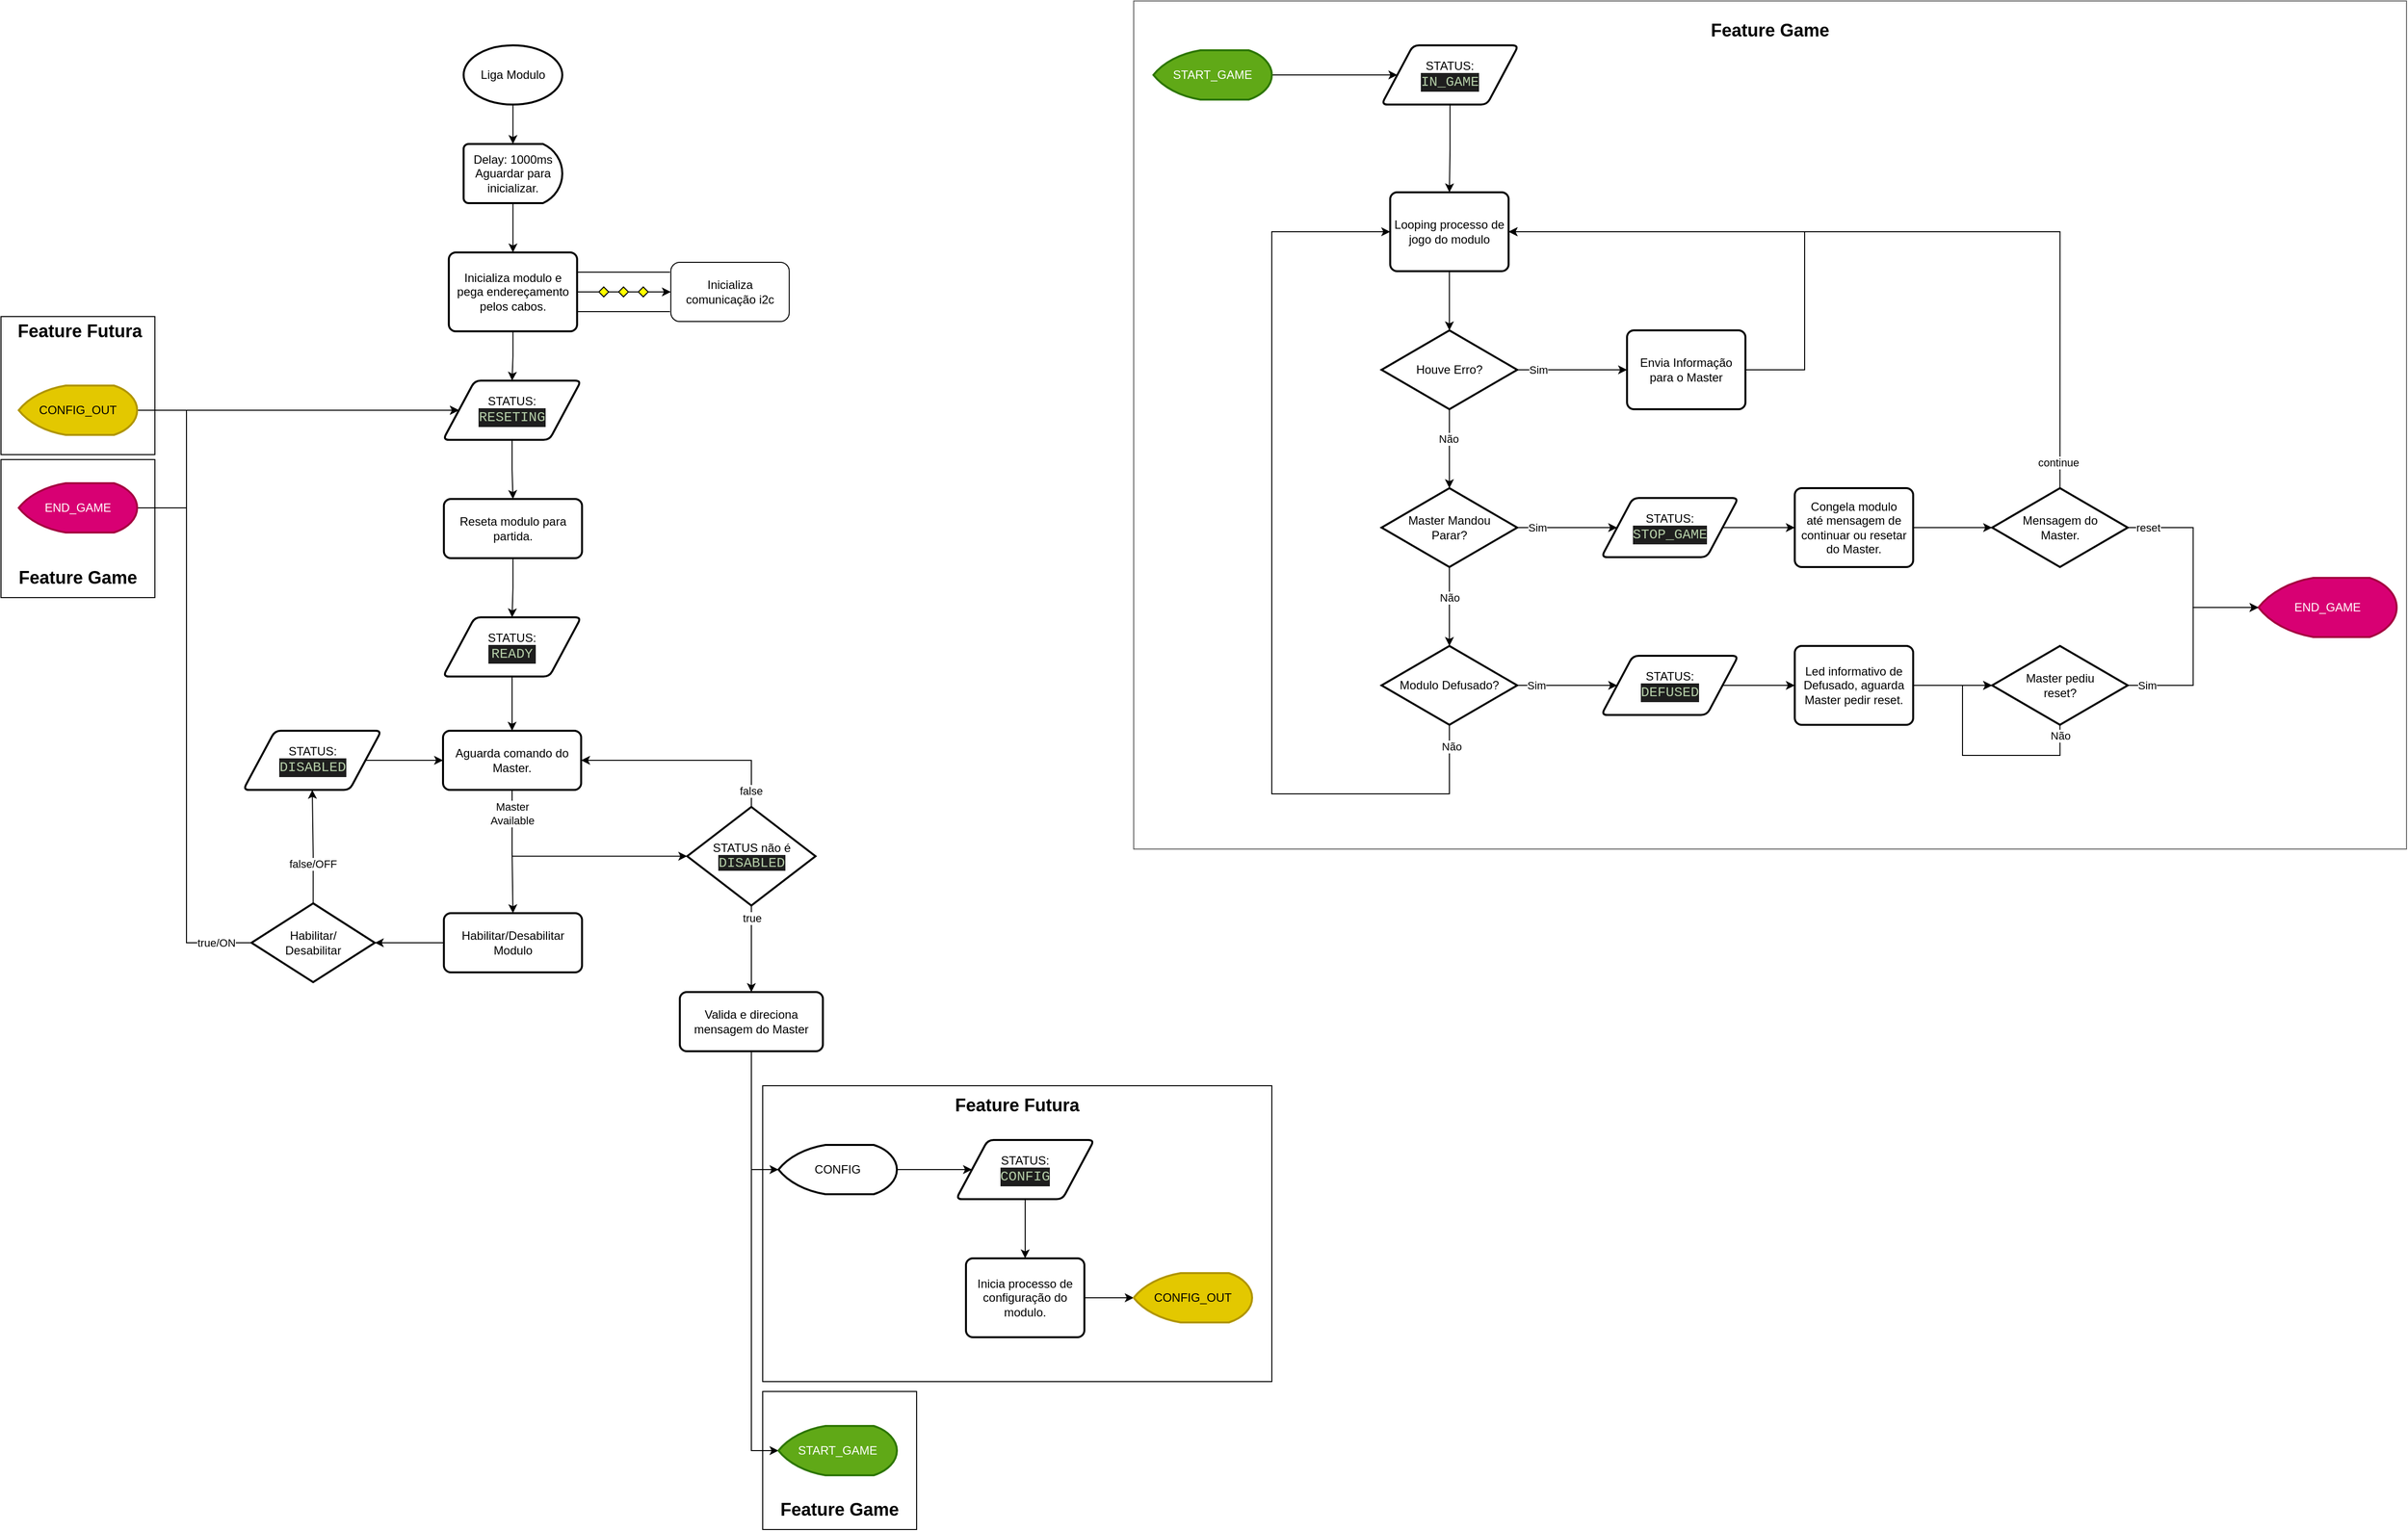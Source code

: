 <mxfile version="20.8.10" type="device"><diagram id="TH1iBUxJkDmsL-2Nc9RQ" name="Modulo-slave"><mxGraphModel dx="2442" dy="1434" grid="1" gridSize="10" guides="1" tooltips="1" connect="1" arrows="1" fold="1" page="1" pageScale="1" pageWidth="827" pageHeight="1169" math="0" shadow="0"><root><mxCell id="0"/><mxCell id="1" parent="0"/><mxCell id="vDueFyWDgdE_5A1jQIlv-11" value="" style="whiteSpace=wrap;html=1;fillColor=default;" parent="1" vertex="1"><mxGeometry x="32" y="475" width="156" height="140" as="geometry"/></mxCell><mxCell id="vDueFyWDgdE_5A1jQIlv-12" value="&lt;font style=&quot;font-size: 18px&quot;&gt;&lt;b&gt;Feature Game&lt;/b&gt;&lt;/font&gt;" style="text;html=1;strokeColor=none;fillColor=none;align=center;verticalAlign=middle;whiteSpace=wrap;rounded=0;" parent="1" vertex="1"><mxGeometry x="38" y="585" width="144" height="20" as="geometry"/></mxCell><mxCell id="vDueFyWDgdE_5A1jQIlv-9" value="" style="whiteSpace=wrap;html=1;fillColor=default;fontColor=#333333;strokeColor=#666666;" parent="1" vertex="1"><mxGeometry x="1180" y="10" width="1290" height="860" as="geometry"/></mxCell><mxCell id="vDueFyWDgdE_5A1jQIlv-10" value="&lt;font style=&quot;font-size: 18px&quot;&gt;&lt;b&gt;Feature Game&lt;br&gt;&lt;/b&gt;&lt;/font&gt;" style="text;html=1;strokeColor=none;fillColor=none;align=center;verticalAlign=middle;whiteSpace=wrap;rounded=0;" parent="1" vertex="1"><mxGeometry x="1691" y="30" width="268" height="20" as="geometry"/></mxCell><mxCell id="vDueFyWDgdE_5A1jQIlv-7" value="" style="whiteSpace=wrap;html=1;fillColor=default;" parent="1" vertex="1"><mxGeometry x="804" y="1420" width="156" height="140" as="geometry"/></mxCell><mxCell id="vDueFyWDgdE_5A1jQIlv-8" value="&lt;font style=&quot;font-size: 18px&quot;&gt;&lt;b&gt;Feature Game&lt;/b&gt;&lt;/font&gt;" style="text;html=1;strokeColor=none;fillColor=none;align=center;verticalAlign=middle;whiteSpace=wrap;rounded=0;" parent="1" vertex="1"><mxGeometry x="810" y="1530" width="144" height="20" as="geometry"/></mxCell><mxCell id="vDueFyWDgdE_5A1jQIlv-5" value="" style="whiteSpace=wrap;html=1;fillColor=default;" parent="1" vertex="1"><mxGeometry x="32" y="330" width="156" height="140" as="geometry"/></mxCell><mxCell id="vDueFyWDgdE_5A1jQIlv-6" value="&lt;font style=&quot;font-size: 18px&quot;&gt;&lt;b&gt;Feature Futura&lt;/b&gt;&lt;/font&gt;" style="text;html=1;strokeColor=none;fillColor=none;align=center;verticalAlign=middle;whiteSpace=wrap;rounded=0;" parent="1" vertex="1"><mxGeometry x="40" y="335" width="144" height="20" as="geometry"/></mxCell><mxCell id="vDueFyWDgdE_5A1jQIlv-3" value="" style="whiteSpace=wrap;html=1;fillColor=default;" parent="1" vertex="1"><mxGeometry x="804" y="1110" width="516" height="300" as="geometry"/></mxCell><mxCell id="tNeq9U91QQ3ZGNP40G1D-43" style="edgeStyle=orthogonalEdgeStyle;rounded=0;orthogonalLoop=1;jettySize=auto;html=1;exitX=0.5;exitY=1;exitDx=0;exitDy=0;exitPerimeter=0;entryX=0.5;entryY=0;entryDx=0;entryDy=0;entryPerimeter=0;" parent="1" source="tNeq9U91QQ3ZGNP40G1D-1" target="tNeq9U91QQ3ZGNP40G1D-42" edge="1"><mxGeometry relative="1" as="geometry"/></mxCell><mxCell id="tNeq9U91QQ3ZGNP40G1D-1" value="Liga Modulo" style="strokeWidth=2;html=1;shape=mxgraph.flowchart.start_1;whiteSpace=wrap;" parent="1" vertex="1"><mxGeometry x="500.88" y="55" width="100" height="60" as="geometry"/></mxCell><mxCell id="tNeq9U91QQ3ZGNP40G1D-18" style="edgeStyle=orthogonalEdgeStyle;rounded=0;orthogonalLoop=1;jettySize=auto;html=1;exitX=0.5;exitY=1;exitDx=0;exitDy=0;entryX=0.5;entryY=0;entryDx=0;entryDy=0;" parent="1" source="tNeq9U91QQ3ZGNP40G1D-3" target="tNeq9U91QQ3ZGNP40G1D-9" edge="1"><mxGeometry relative="1" as="geometry"/></mxCell><mxCell id="vDueFyWDgdE_5A1jQIlv-14" style="edgeStyle=orthogonalEdgeStyle;rounded=0;orthogonalLoop=1;jettySize=auto;html=1;exitX=1;exitY=0.5;exitDx=0;exitDy=0;entryX=0;entryY=0.5;entryDx=0;entryDy=0;" parent="1" source="tNeq9U91QQ3ZGNP40G1D-3" target="4AZ90IQWXx_jV22PBDmH-1" edge="1"><mxGeometry relative="1" as="geometry"><mxPoint x="711" y="305" as="targetPoint"/></mxGeometry></mxCell><mxCell id="tNeq9U91QQ3ZGNP40G1D-3" value="Inicializa modulo e pega endereçamento pelos cabos." style="rounded=1;whiteSpace=wrap;html=1;absoluteArcSize=1;arcSize=14;strokeWidth=2;" parent="1" vertex="1"><mxGeometry x="485.88" y="265" width="130" height="80" as="geometry"/></mxCell><mxCell id="tNeq9U91QQ3ZGNP40G1D-16" style="edgeStyle=orthogonalEdgeStyle;rounded=0;orthogonalLoop=1;jettySize=auto;html=1;exitX=0.5;exitY=1;exitDx=0;exitDy=0;entryX=0.5;entryY=0;entryDx=0;entryDy=0;" parent="1" source="tNeq9U91QQ3ZGNP40G1D-7" target="tNeq9U91QQ3ZGNP40G1D-15" edge="1"><mxGeometry relative="1" as="geometry"/></mxCell><mxCell id="tNeq9U91QQ3ZGNP40G1D-7" value="Reseta modulo para partida." style="rounded=1;whiteSpace=wrap;html=1;absoluteArcSize=1;arcSize=14;strokeWidth=2;" parent="1" vertex="1"><mxGeometry x="480.88" y="515" width="140" height="60" as="geometry"/></mxCell><mxCell id="tNeq9U91QQ3ZGNP40G1D-19" style="edgeStyle=orthogonalEdgeStyle;rounded=0;orthogonalLoop=1;jettySize=auto;html=1;exitX=0.5;exitY=1;exitDx=0;exitDy=0;entryX=0.5;entryY=0;entryDx=0;entryDy=0;" parent="1" source="tNeq9U91QQ3ZGNP40G1D-9" target="tNeq9U91QQ3ZGNP40G1D-7" edge="1"><mxGeometry relative="1" as="geometry"/></mxCell><mxCell id="tNeq9U91QQ3ZGNP40G1D-9" value="STATUS:&lt;span style=&quot;background-color: rgb(248 , 249 , 250)&quot;&gt;&lt;br&gt;&lt;/span&gt;&lt;div style=&quot;color: rgb(212 , 212 , 212) ; background-color: rgb(30 , 30 , 30) ; font-family: &amp;#34;consolas&amp;#34; , &amp;#34;courier new&amp;#34; , monospace ; font-size: 14px ; line-height: 19px&quot;&gt;&lt;span style=&quot;color: #b5cea8&quot;&gt;RESETING&lt;/span&gt;&lt;/div&gt;" style="shape=parallelogram;html=1;strokeWidth=2;perimeter=parallelogramPerimeter;whiteSpace=wrap;rounded=1;arcSize=12;size=0.23;" parent="1" vertex="1"><mxGeometry x="480" y="395" width="140" height="60" as="geometry"/></mxCell><mxCell id="tNeq9U91QQ3ZGNP40G1D-21" style="edgeStyle=orthogonalEdgeStyle;rounded=0;orthogonalLoop=1;jettySize=auto;html=1;exitX=0.5;exitY=1;exitDx=0;exitDy=0;entryX=0.5;entryY=0;entryDx=0;entryDy=0;" parent="1" source="tNeq9U91QQ3ZGNP40G1D-11" target="tNeq9U91QQ3ZGNP40G1D-20" edge="1"><mxGeometry relative="1" as="geometry"/></mxCell><mxCell id="tNeq9U91QQ3ZGNP40G1D-37" style="edgeStyle=orthogonalEdgeStyle;rounded=0;orthogonalLoop=1;jettySize=auto;html=1;exitX=0.5;exitY=1;exitDx=0;exitDy=0;entryX=0;entryY=0.5;entryDx=0;entryDy=0;entryPerimeter=0;" parent="1" source="tNeq9U91QQ3ZGNP40G1D-11" target="tNeq9U91QQ3ZGNP40G1D-36" edge="1"><mxGeometry relative="1" as="geometry"/></mxCell><mxCell id="tNeq9U91QQ3ZGNP40G1D-51" value="Master&lt;br&gt;Available" style="edgeLabel;html=1;align=center;verticalAlign=middle;resizable=0;points=[];" parent="tNeq9U91QQ3ZGNP40G1D-37" vertex="1" connectable="0"><mxGeometry x="-0.887" relative="1" as="geometry"><mxPoint y="10" as="offset"/></mxGeometry></mxCell><mxCell id="tNeq9U91QQ3ZGNP40G1D-11" value="Aguarda comando do Master." style="rounded=1;whiteSpace=wrap;html=1;absoluteArcSize=1;arcSize=14;strokeWidth=2;" parent="1" vertex="1"><mxGeometry x="480" y="750" width="140" height="60" as="geometry"/></mxCell><mxCell id="tNeq9U91QQ3ZGNP40G1D-17" style="edgeStyle=orthogonalEdgeStyle;rounded=0;orthogonalLoop=1;jettySize=auto;html=1;exitX=0.5;exitY=1;exitDx=0;exitDy=0;entryX=0.5;entryY=0;entryDx=0;entryDy=0;" parent="1" source="tNeq9U91QQ3ZGNP40G1D-15" target="tNeq9U91QQ3ZGNP40G1D-11" edge="1"><mxGeometry relative="1" as="geometry"/></mxCell><mxCell id="tNeq9U91QQ3ZGNP40G1D-15" value="STATUS:&lt;span style=&quot;background-color: rgb(248 , 249 , 250)&quot;&gt;&lt;br&gt;&lt;/span&gt;&lt;div style=&quot;color: rgb(212 , 212 , 212) ; background-color: rgb(30 , 30 , 30) ; font-family: &amp;#34;consolas&amp;#34; , &amp;#34;courier new&amp;#34; , monospace ; font-size: 14px ; line-height: 19px&quot;&gt;&lt;div style=&quot;font-family: &amp;#34;consolas&amp;#34; , &amp;#34;courier new&amp;#34; , monospace ; line-height: 19px&quot;&gt;&lt;span style=&quot;color: #b5cea8&quot;&gt;READY&lt;/span&gt;&lt;/div&gt;&lt;/div&gt;" style="shape=parallelogram;html=1;strokeWidth=2;perimeter=parallelogramPerimeter;whiteSpace=wrap;rounded=1;arcSize=12;size=0.23;" parent="1" vertex="1"><mxGeometry x="480" y="635" width="140" height="60" as="geometry"/></mxCell><mxCell id="tNeq9U91QQ3ZGNP40G1D-25" style="edgeStyle=orthogonalEdgeStyle;rounded=0;orthogonalLoop=1;jettySize=auto;html=1;exitX=0;exitY=0.5;exitDx=0;exitDy=0;entryX=1;entryY=0.5;entryDx=0;entryDy=0;entryPerimeter=0;" parent="1" source="tNeq9U91QQ3ZGNP40G1D-20" target="tNeq9U91QQ3ZGNP40G1D-22" edge="1"><mxGeometry relative="1" as="geometry"/></mxCell><mxCell id="tNeq9U91QQ3ZGNP40G1D-20" value="Habilitar/Desabilitar&lt;br&gt;Modulo" style="rounded=1;whiteSpace=wrap;html=1;absoluteArcSize=1;arcSize=14;strokeWidth=2;" parent="1" vertex="1"><mxGeometry x="480.88" y="935" width="140" height="60" as="geometry"/></mxCell><mxCell id="tNeq9U91QQ3ZGNP40G1D-30" style="edgeStyle=orthogonalEdgeStyle;rounded=0;orthogonalLoop=1;jettySize=auto;html=1;exitX=0.5;exitY=0;exitDx=0;exitDy=0;exitPerimeter=0;entryX=0.5;entryY=1;entryDx=0;entryDy=0;" parent="1" source="tNeq9U91QQ3ZGNP40G1D-22" target="tNeq9U91QQ3ZGNP40G1D-28" edge="1"><mxGeometry relative="1" as="geometry"><Array as="points"><mxPoint x="348" y="875"/><mxPoint x="348" y="875"/></Array></mxGeometry></mxCell><mxCell id="tNeq9U91QQ3ZGNP40G1D-32" value="false/OFF" style="edgeLabel;html=1;align=center;verticalAlign=middle;resizable=0;points=[];" parent="tNeq9U91QQ3ZGNP40G1D-30" vertex="1" connectable="0"><mxGeometry x="-0.298" y="1" relative="1" as="geometry"><mxPoint as="offset"/></mxGeometry></mxCell><mxCell id="tNeq9U91QQ3ZGNP40G1D-31" style="edgeStyle=orthogonalEdgeStyle;rounded=0;orthogonalLoop=1;jettySize=auto;html=1;exitX=0;exitY=0.5;exitDx=0;exitDy=0;exitPerimeter=0;entryX=0;entryY=0.5;entryDx=0;entryDy=0;" parent="1" source="tNeq9U91QQ3ZGNP40G1D-22" target="tNeq9U91QQ3ZGNP40G1D-9" edge="1"><mxGeometry relative="1" as="geometry"><Array as="points"><mxPoint x="220" y="965"/><mxPoint x="220" y="425"/></Array></mxGeometry></mxCell><mxCell id="tNeq9U91QQ3ZGNP40G1D-33" value="true/ON" style="edgeLabel;html=1;align=center;verticalAlign=middle;resizable=0;points=[];" parent="tNeq9U91QQ3ZGNP40G1D-31" vertex="1" connectable="0"><mxGeometry x="-0.898" y="1" relative="1" as="geometry"><mxPoint x="9" y="-1" as="offset"/></mxGeometry></mxCell><mxCell id="tNeq9U91QQ3ZGNP40G1D-22" value="Habilitar/&lt;br&gt;Desabilitar" style="strokeWidth=2;html=1;shape=mxgraph.flowchart.decision;whiteSpace=wrap;" parent="1" vertex="1"><mxGeometry x="285.88" y="925" width="125" height="80" as="geometry"/></mxCell><mxCell id="tNeq9U91QQ3ZGNP40G1D-29" style="edgeStyle=orthogonalEdgeStyle;rounded=0;orthogonalLoop=1;jettySize=auto;html=1;exitX=1;exitY=0.5;exitDx=0;exitDy=0;entryX=0;entryY=0.5;entryDx=0;entryDy=0;" parent="1" source="tNeq9U91QQ3ZGNP40G1D-28" target="tNeq9U91QQ3ZGNP40G1D-11" edge="1"><mxGeometry relative="1" as="geometry"/></mxCell><mxCell id="tNeq9U91QQ3ZGNP40G1D-28" value="STATUS:&lt;span style=&quot;background-color: rgb(248 , 249 , 250)&quot;&gt;&lt;br&gt;&lt;/span&gt;&lt;div style=&quot;color: rgb(212 , 212 , 212) ; background-color: rgb(30 , 30 , 30) ; font-family: &amp;#34;consolas&amp;#34; , &amp;#34;courier new&amp;#34; , monospace ; font-size: 14px ; line-height: 19px&quot;&gt;&lt;div style=&quot;font-family: &amp;#34;consolas&amp;#34; , &amp;#34;courier new&amp;#34; , monospace ; line-height: 19px&quot;&gt;&lt;div style=&quot;font-family: &amp;#34;consolas&amp;#34; , &amp;#34;courier new&amp;#34; , monospace ; line-height: 19px&quot;&gt;&lt;span style=&quot;color: #b5cea8&quot;&gt;DISABLED&lt;/span&gt;&lt;/div&gt;&lt;/div&gt;&lt;/div&gt;" style="shape=parallelogram;html=1;strokeWidth=2;perimeter=parallelogramPerimeter;whiteSpace=wrap;rounded=1;arcSize=12;size=0.23;" parent="1" vertex="1"><mxGeometry x="277.5" y="750" width="140" height="60" as="geometry"/></mxCell><mxCell id="tNeq9U91QQ3ZGNP40G1D-38" style="edgeStyle=orthogonalEdgeStyle;rounded=0;orthogonalLoop=1;jettySize=auto;html=1;exitX=0.5;exitY=0;exitDx=0;exitDy=0;exitPerimeter=0;entryX=1;entryY=0.5;entryDx=0;entryDy=0;" parent="1" source="tNeq9U91QQ3ZGNP40G1D-36" target="tNeq9U91QQ3ZGNP40G1D-11" edge="1"><mxGeometry relative="1" as="geometry"/></mxCell><mxCell id="tNeq9U91QQ3ZGNP40G1D-39" value="false" style="edgeLabel;html=1;align=center;verticalAlign=middle;resizable=0;points=[];" parent="tNeq9U91QQ3ZGNP40G1D-38" vertex="1" connectable="0"><mxGeometry x="-0.854" y="1" relative="1" as="geometry"><mxPoint as="offset"/></mxGeometry></mxCell><mxCell id="tNeq9U91QQ3ZGNP40G1D-54" style="edgeStyle=orthogonalEdgeStyle;rounded=0;orthogonalLoop=1;jettySize=auto;html=1;exitX=0.5;exitY=1;exitDx=0;exitDy=0;exitPerimeter=0;entryX=0.5;entryY=0;entryDx=0;entryDy=0;" parent="1" source="tNeq9U91QQ3ZGNP40G1D-36" target="tNeq9U91QQ3ZGNP40G1D-53" edge="1"><mxGeometry relative="1" as="geometry"><Array as="points"><mxPoint x="792.5" y="947.24"/><mxPoint x="792.5" y="947.24"/></Array></mxGeometry></mxCell><mxCell id="tNeq9U91QQ3ZGNP40G1D-55" value="true" style="edgeLabel;html=1;align=center;verticalAlign=middle;resizable=0;points=[];" parent="tNeq9U91QQ3ZGNP40G1D-54" vertex="1" connectable="0"><mxGeometry x="-0.706" relative="1" as="geometry"><mxPoint as="offset"/></mxGeometry></mxCell><mxCell id="tNeq9U91QQ3ZGNP40G1D-36" value="STATUS não é&lt;br&gt;&lt;span style=&quot;color: rgb(181 , 206 , 168) ; font-family: &amp;#34;consolas&amp;#34; , &amp;#34;courier new&amp;#34; , monospace ; font-size: 14px ; background-color: rgb(30 , 30 , 30)&quot;&gt;DISABLED&lt;/span&gt;" style="strokeWidth=2;html=1;shape=mxgraph.flowchart.decision;whiteSpace=wrap;" parent="1" vertex="1"><mxGeometry x="727.5" y="827.24" width="130" height="100" as="geometry"/></mxCell><mxCell id="tNeq9U91QQ3ZGNP40G1D-44" style="edgeStyle=orthogonalEdgeStyle;rounded=0;orthogonalLoop=1;jettySize=auto;html=1;exitX=0.5;exitY=1;exitDx=0;exitDy=0;exitPerimeter=0;entryX=0.5;entryY=0;entryDx=0;entryDy=0;" parent="1" source="tNeq9U91QQ3ZGNP40G1D-42" target="tNeq9U91QQ3ZGNP40G1D-3" edge="1"><mxGeometry relative="1" as="geometry"/></mxCell><mxCell id="tNeq9U91QQ3ZGNP40G1D-42" value="Delay: 1000ms&lt;br&gt;Aguardar para inicializar." style="strokeWidth=2;html=1;shape=mxgraph.flowchart.delay;whiteSpace=wrap;" parent="1" vertex="1"><mxGeometry x="500.88" y="155" width="100" height="60" as="geometry"/></mxCell><mxCell id="tNeq9U91QQ3ZGNP40G1D-73" style="edgeStyle=orthogonalEdgeStyle;rounded=0;orthogonalLoop=1;jettySize=auto;html=1;exitX=0.5;exitY=1;exitDx=0;exitDy=0;entryX=0.5;entryY=0;entryDx=0;entryDy=0;entryPerimeter=0;" parent="1" source="tNeq9U91QQ3ZGNP40G1D-52" target="tNeq9U91QQ3ZGNP40G1D-72" edge="1"><mxGeometry relative="1" as="geometry"/></mxCell><mxCell id="tNeq9U91QQ3ZGNP40G1D-52" value="Looping processo de jogo do modulo" style="rounded=1;whiteSpace=wrap;html=1;absoluteArcSize=1;arcSize=14;strokeWidth=2;" parent="1" vertex="1"><mxGeometry x="1439.96" y="204" width="120" height="80" as="geometry"/></mxCell><mxCell id="tNeq9U91QQ3ZGNP40G1D-57" style="edgeStyle=orthogonalEdgeStyle;rounded=0;orthogonalLoop=1;jettySize=auto;html=1;exitX=0.5;exitY=1;exitDx=0;exitDy=0;entryX=0;entryY=0.5;entryDx=0;entryDy=0;entryPerimeter=0;" parent="1" source="tNeq9U91QQ3ZGNP40G1D-53" target="tNeq9U91QQ3ZGNP40G1D-56" edge="1"><mxGeometry relative="1" as="geometry"/></mxCell><mxCell id="tNeq9U91QQ3ZGNP40G1D-61" style="edgeStyle=orthogonalEdgeStyle;rounded=0;orthogonalLoop=1;jettySize=auto;html=1;exitX=0.5;exitY=1;exitDx=0;exitDy=0;entryX=0;entryY=0.5;entryDx=0;entryDy=0;entryPerimeter=0;" parent="1" source="tNeq9U91QQ3ZGNP40G1D-53" target="tNeq9U91QQ3ZGNP40G1D-60" edge="1"><mxGeometry relative="1" as="geometry"/></mxCell><mxCell id="tNeq9U91QQ3ZGNP40G1D-53" value="Valida e direciona mensagem do Master" style="rounded=1;whiteSpace=wrap;html=1;absoluteArcSize=1;arcSize=14;strokeWidth=2;" parent="1" vertex="1"><mxGeometry x="720" y="1015" width="145" height="60" as="geometry"/></mxCell><mxCell id="tNeq9U91QQ3ZGNP40G1D-56" value="START_GAME" style="strokeWidth=2;html=1;shape=mxgraph.flowchart.display;whiteSpace=wrap;fillColor=#60a917;fontColor=#ffffff;strokeColor=#2D7600;" parent="1" vertex="1"><mxGeometry x="820" y="1455" width="120" height="50" as="geometry"/></mxCell><mxCell id="tNeq9U91QQ3ZGNP40G1D-64" style="edgeStyle=orthogonalEdgeStyle;rounded=0;orthogonalLoop=1;jettySize=auto;html=1;exitX=1;exitY=0.5;exitDx=0;exitDy=0;exitPerimeter=0;entryX=0;entryY=0.5;entryDx=0;entryDy=0;" parent="1" source="tNeq9U91QQ3ZGNP40G1D-60" target="tNeq9U91QQ3ZGNP40G1D-62" edge="1"><mxGeometry relative="1" as="geometry"/></mxCell><mxCell id="tNeq9U91QQ3ZGNP40G1D-60" value="CONFIG" style="strokeWidth=2;html=1;shape=mxgraph.flowchart.display;whiteSpace=wrap;" parent="1" vertex="1"><mxGeometry x="820" y="1170" width="120" height="50" as="geometry"/></mxCell><mxCell id="tNeq9U91QQ3ZGNP40G1D-65" style="edgeStyle=orthogonalEdgeStyle;rounded=0;orthogonalLoop=1;jettySize=auto;html=1;exitX=0.5;exitY=1;exitDx=0;exitDy=0;entryX=0.5;entryY=0;entryDx=0;entryDy=0;" parent="1" source="tNeq9U91QQ3ZGNP40G1D-62" target="tNeq9U91QQ3ZGNP40G1D-63" edge="1"><mxGeometry relative="1" as="geometry"/></mxCell><mxCell id="tNeq9U91QQ3ZGNP40G1D-62" value="STATUS:&lt;span style=&quot;background-color: rgb(248 , 249 , 250)&quot;&gt;&lt;br&gt;&lt;/span&gt;&lt;div style=&quot;color: rgb(212 , 212 , 212) ; background-color: rgb(30 , 30 , 30) ; font-family: &amp;#34;consolas&amp;#34; , &amp;#34;courier new&amp;#34; , monospace ; font-size: 14px ; line-height: 19px&quot;&gt;&lt;div style=&quot;font-family: &amp;#34;consolas&amp;#34; , &amp;#34;courier new&amp;#34; , monospace ; line-height: 19px&quot;&gt;&lt;div style=&quot;font-family: &amp;#34;consolas&amp;#34; , &amp;#34;courier new&amp;#34; , monospace ; line-height: 19px&quot;&gt;&lt;div style=&quot;font-family: &amp;#34;consolas&amp;#34; , &amp;#34;courier new&amp;#34; , monospace ; line-height: 19px&quot;&gt;&lt;span style=&quot;color: #b5cea8&quot;&gt;CONFIG&lt;/span&gt;&lt;/div&gt;&lt;/div&gt;&lt;/div&gt;&lt;/div&gt;" style="shape=parallelogram;html=1;strokeWidth=2;perimeter=parallelogramPerimeter;whiteSpace=wrap;rounded=1;arcSize=12;size=0.23;" parent="1" vertex="1"><mxGeometry x="1000" y="1165" width="140" height="60" as="geometry"/></mxCell><mxCell id="tNeq9U91QQ3ZGNP40G1D-68" style="edgeStyle=orthogonalEdgeStyle;rounded=0;orthogonalLoop=1;jettySize=auto;html=1;exitX=1;exitY=0.5;exitDx=0;exitDy=0;entryX=0;entryY=0.5;entryDx=0;entryDy=0;entryPerimeter=0;" parent="1" source="tNeq9U91QQ3ZGNP40G1D-63" target="tNeq9U91QQ3ZGNP40G1D-67" edge="1"><mxGeometry relative="1" as="geometry"/></mxCell><mxCell id="tNeq9U91QQ3ZGNP40G1D-63" value="Inicia processo de configuração do modulo." style="rounded=1;whiteSpace=wrap;html=1;absoluteArcSize=1;arcSize=14;strokeWidth=2;" parent="1" vertex="1"><mxGeometry x="1010" y="1285" width="120" height="80" as="geometry"/></mxCell><mxCell id="tNeq9U91QQ3ZGNP40G1D-67" value="CONFIG_OUT" style="strokeWidth=2;html=1;shape=mxgraph.flowchart.display;whiteSpace=wrap;fillColor=#e3c800;fontColor=#000000;strokeColor=#B09500;" parent="1" vertex="1"><mxGeometry x="1180" y="1300" width="120" height="50" as="geometry"/></mxCell><mxCell id="tNeq9U91QQ3ZGNP40G1D-71" style="edgeStyle=orthogonalEdgeStyle;rounded=0;orthogonalLoop=1;jettySize=auto;html=1;exitX=1;exitY=0.5;exitDx=0;exitDy=0;exitPerimeter=0;entryX=0;entryY=0.5;entryDx=0;entryDy=0;" parent="1" source="tNeq9U91QQ3ZGNP40G1D-70" target="tNeq9U91QQ3ZGNP40G1D-9" edge="1"><mxGeometry relative="1" as="geometry"/></mxCell><mxCell id="tNeq9U91QQ3ZGNP40G1D-70" value="CONFIG_OUT" style="strokeWidth=2;html=1;shape=mxgraph.flowchart.display;whiteSpace=wrap;fillColor=#e3c800;strokeColor=#B09500;fontColor=#000000;" parent="1" vertex="1"><mxGeometry x="50" y="400" width="120" height="50" as="geometry"/></mxCell><mxCell id="tNeq9U91QQ3ZGNP40G1D-75" style="edgeStyle=orthogonalEdgeStyle;rounded=0;orthogonalLoop=1;jettySize=auto;html=1;exitX=0.5;exitY=1;exitDx=0;exitDy=0;exitPerimeter=0;entryX=0.5;entryY=0;entryDx=0;entryDy=0;entryPerimeter=0;" parent="1" source="tNeq9U91QQ3ZGNP40G1D-72" target="tNeq9U91QQ3ZGNP40G1D-79" edge="1"><mxGeometry relative="1" as="geometry"><mxPoint x="1509.96" y="474" as="targetPoint"/></mxGeometry></mxCell><mxCell id="tNeq9U91QQ3ZGNP40G1D-76" value="Não" style="edgeLabel;html=1;align=center;verticalAlign=middle;resizable=0;points=[];" parent="tNeq9U91QQ3ZGNP40G1D-75" vertex="1" connectable="0"><mxGeometry x="-0.252" y="-1" relative="1" as="geometry"><mxPoint as="offset"/></mxGeometry></mxCell><mxCell id="tNeq9U91QQ3ZGNP40G1D-89" style="edgeStyle=orthogonalEdgeStyle;rounded=0;orthogonalLoop=1;jettySize=auto;html=1;exitX=1;exitY=0.5;exitDx=0;exitDy=0;exitPerimeter=0;entryX=0;entryY=0.5;entryDx=0;entryDy=0;" parent="1" source="tNeq9U91QQ3ZGNP40G1D-72" target="tNeq9U91QQ3ZGNP40G1D-88" edge="1"><mxGeometry relative="1" as="geometry"><Array as="points"><mxPoint x="1590" y="384"/><mxPoint x="1590" y="384"/></Array></mxGeometry></mxCell><mxCell id="tNeq9U91QQ3ZGNP40G1D-90" value="Sim" style="edgeLabel;html=1;align=center;verticalAlign=middle;resizable=0;points=[];" parent="tNeq9U91QQ3ZGNP40G1D-89" vertex="1" connectable="0"><mxGeometry x="-0.759" y="3" relative="1" as="geometry"><mxPoint x="8" y="3" as="offset"/></mxGeometry></mxCell><mxCell id="tNeq9U91QQ3ZGNP40G1D-72" value="Houve Erro?" style="strokeWidth=2;html=1;shape=mxgraph.flowchart.decision;whiteSpace=wrap;fillColor=default;" parent="1" vertex="1"><mxGeometry x="1431.21" y="344" width="137.5" height="80" as="geometry"/></mxCell><mxCell id="tNeq9U91QQ3ZGNP40G1D-82" style="edgeStyle=orthogonalEdgeStyle;rounded=0;orthogonalLoop=1;jettySize=auto;html=1;exitX=0.5;exitY=1;exitDx=0;exitDy=0;exitPerimeter=0;entryX=0;entryY=0.5;entryDx=0;entryDy=0;" parent="1" source="tNeq9U91QQ3ZGNP40G1D-74" target="tNeq9U91QQ3ZGNP40G1D-52" edge="1"><mxGeometry relative="1" as="geometry"><Array as="points"><mxPoint x="1499.96" y="814"/><mxPoint x="1319.96" y="814"/><mxPoint x="1319.96" y="244"/></Array></mxGeometry></mxCell><mxCell id="tNeq9U91QQ3ZGNP40G1D-83" value="Não" style="edgeLabel;html=1;align=center;verticalAlign=middle;resizable=0;points=[];" parent="tNeq9U91QQ3ZGNP40G1D-82" vertex="1" connectable="0"><mxGeometry x="-0.953" y="2" relative="1" as="geometry"><mxPoint as="offset"/></mxGeometry></mxCell><mxCell id="tNeq9U91QQ3ZGNP40G1D-96" style="edgeStyle=orthogonalEdgeStyle;rounded=0;orthogonalLoop=1;jettySize=auto;html=1;exitX=1;exitY=0.5;exitDx=0;exitDy=0;exitPerimeter=0;entryX=0;entryY=0.5;entryDx=0;entryDy=0;" parent="1" source="tNeq9U91QQ3ZGNP40G1D-74" target="tNeq9U91QQ3ZGNP40G1D-115" edge="1"><mxGeometry relative="1" as="geometry"/></mxCell><mxCell id="tNeq9U91QQ3ZGNP40G1D-97" value="Sim" style="edgeLabel;html=1;align=center;verticalAlign=middle;resizable=0;points=[];" parent="tNeq9U91QQ3ZGNP40G1D-96" vertex="1" connectable="0"><mxGeometry x="-0.671" y="2" relative="1" as="geometry"><mxPoint x="3" y="2" as="offset"/></mxGeometry></mxCell><mxCell id="tNeq9U91QQ3ZGNP40G1D-74" value="Modulo Defusado?" style="strokeWidth=2;html=1;shape=mxgraph.flowchart.decision;whiteSpace=wrap;fillColor=default;" parent="1" vertex="1"><mxGeometry x="1431.21" y="664" width="137.5" height="80" as="geometry"/></mxCell><mxCell id="tNeq9U91QQ3ZGNP40G1D-80" style="edgeStyle=orthogonalEdgeStyle;rounded=0;orthogonalLoop=1;jettySize=auto;html=1;exitX=0.5;exitY=1;exitDx=0;exitDy=0;exitPerimeter=0;entryX=0.5;entryY=0;entryDx=0;entryDy=0;entryPerimeter=0;" parent="1" source="tNeq9U91QQ3ZGNP40G1D-79" target="tNeq9U91QQ3ZGNP40G1D-74" edge="1"><mxGeometry relative="1" as="geometry"/></mxCell><mxCell id="tNeq9U91QQ3ZGNP40G1D-81" value="Não" style="edgeLabel;html=1;align=center;verticalAlign=middle;resizable=0;points=[];" parent="tNeq9U91QQ3ZGNP40G1D-80" vertex="1" connectable="0"><mxGeometry x="-0.233" relative="1" as="geometry"><mxPoint as="offset"/></mxGeometry></mxCell><mxCell id="tNeq9U91QQ3ZGNP40G1D-93" style="edgeStyle=orthogonalEdgeStyle;rounded=0;orthogonalLoop=1;jettySize=auto;html=1;exitX=1;exitY=0.5;exitDx=0;exitDy=0;exitPerimeter=0;entryX=0;entryY=0.5;entryDx=0;entryDy=0;" parent="1" source="tNeq9U91QQ3ZGNP40G1D-79" target="tNeq9U91QQ3ZGNP40G1D-116" edge="1"><mxGeometry relative="1" as="geometry"><mxPoint x="1669" y="580" as="targetPoint"/></mxGeometry></mxCell><mxCell id="tNeq9U91QQ3ZGNP40G1D-94" value="Sim" style="edgeLabel;html=1;align=center;verticalAlign=middle;resizable=0;points=[];" parent="tNeq9U91QQ3ZGNP40G1D-93" vertex="1" connectable="0"><mxGeometry x="-0.738" y="-1" relative="1" as="geometry"><mxPoint x="7" y="-1" as="offset"/></mxGeometry></mxCell><mxCell id="tNeq9U91QQ3ZGNP40G1D-79" value="Master Mandou &lt;br&gt;Parar?" style="strokeWidth=2;html=1;shape=mxgraph.flowchart.decision;whiteSpace=wrap;fillColor=default;" parent="1" vertex="1"><mxGeometry x="1431.21" y="504" width="137.5" height="80" as="geometry"/></mxCell><mxCell id="tNeq9U91QQ3ZGNP40G1D-86" style="edgeStyle=orthogonalEdgeStyle;rounded=0;orthogonalLoop=1;jettySize=auto;html=1;exitX=1;exitY=0.5;exitDx=0;exitDy=0;exitPerimeter=0;entryX=0;entryY=0.5;entryDx=0;entryDy=0;" parent="1" source="tNeq9U91QQ3ZGNP40G1D-84" target="tNeq9U91QQ3ZGNP40G1D-85" edge="1"><mxGeometry relative="1" as="geometry"/></mxCell><mxCell id="tNeq9U91QQ3ZGNP40G1D-84" value="START_GAME" style="strokeWidth=2;html=1;shape=mxgraph.flowchart.display;whiteSpace=wrap;fillColor=#60a917;fontColor=#ffffff;strokeColor=#2D7600;" parent="1" vertex="1"><mxGeometry x="1200" y="60" width="120" height="50" as="geometry"/></mxCell><mxCell id="tNeq9U91QQ3ZGNP40G1D-87" style="edgeStyle=orthogonalEdgeStyle;rounded=0;orthogonalLoop=1;jettySize=auto;html=1;exitX=0.5;exitY=1;exitDx=0;exitDy=0;entryX=0.5;entryY=0;entryDx=0;entryDy=0;" parent="1" source="tNeq9U91QQ3ZGNP40G1D-85" target="tNeq9U91QQ3ZGNP40G1D-52" edge="1"><mxGeometry relative="1" as="geometry"/></mxCell><mxCell id="tNeq9U91QQ3ZGNP40G1D-85" value="STATUS:&lt;span style=&quot;background-color: rgb(248 , 249 , 250)&quot;&gt;&lt;br&gt;&lt;/span&gt;&lt;div style=&quot;color: rgb(212 , 212 , 212) ; background-color: rgb(30 , 30 , 30) ; font-family: &amp;#34;consolas&amp;#34; , &amp;#34;courier new&amp;#34; , monospace ; font-size: 14px ; line-height: 19px&quot;&gt;&lt;div style=&quot;font-family: &amp;#34;consolas&amp;#34; , &amp;#34;courier new&amp;#34; , monospace ; line-height: 19px&quot;&gt;&lt;div style=&quot;font-family: &amp;#34;consolas&amp;#34; , &amp;#34;courier new&amp;#34; , monospace ; line-height: 19px&quot;&gt;&lt;span style=&quot;color: #b5cea8&quot;&gt;IN_GAME&lt;/span&gt;&lt;/div&gt;&lt;/div&gt;&lt;/div&gt;" style="shape=parallelogram;html=1;strokeWidth=2;perimeter=parallelogramPerimeter;whiteSpace=wrap;rounded=1;arcSize=12;size=0.23;" parent="1" vertex="1"><mxGeometry x="1431.21" y="55" width="138.79" height="60" as="geometry"/></mxCell><mxCell id="tNeq9U91QQ3ZGNP40G1D-91" style="edgeStyle=orthogonalEdgeStyle;rounded=0;orthogonalLoop=1;jettySize=auto;html=1;exitX=1;exitY=0.5;exitDx=0;exitDy=0;entryX=1;entryY=0.5;entryDx=0;entryDy=0;" parent="1" source="tNeq9U91QQ3ZGNP40G1D-88" target="tNeq9U91QQ3ZGNP40G1D-52" edge="1"><mxGeometry relative="1" as="geometry"><Array as="points"><mxPoint x="1860" y="384"/><mxPoint x="1860" y="244"/></Array></mxGeometry></mxCell><mxCell id="tNeq9U91QQ3ZGNP40G1D-88" value="Envia Informação&lt;br&gt;para o Master" style="rounded=1;whiteSpace=wrap;html=1;absoluteArcSize=1;arcSize=14;strokeWidth=2;" parent="1" vertex="1"><mxGeometry x="1680" y="344" width="120" height="80" as="geometry"/></mxCell><mxCell id="tNeq9U91QQ3ZGNP40G1D-100" style="edgeStyle=orthogonalEdgeStyle;rounded=0;orthogonalLoop=1;jettySize=auto;html=1;exitX=1;exitY=0.5;exitDx=0;exitDy=0;entryX=0;entryY=0.5;entryDx=0;entryDy=0;entryPerimeter=0;" parent="1" source="tNeq9U91QQ3ZGNP40G1D-92" target="tNeq9U91QQ3ZGNP40G1D-99" edge="1"><mxGeometry relative="1" as="geometry"/></mxCell><mxCell id="tNeq9U91QQ3ZGNP40G1D-92" value="Congela modulo&lt;br&gt;até mensagem de continuar ou resetar do Master." style="rounded=1;whiteSpace=wrap;html=1;absoluteArcSize=1;arcSize=14;strokeWidth=2;" parent="1" vertex="1"><mxGeometry x="1850" y="504" width="120" height="80" as="geometry"/></mxCell><mxCell id="tNeq9U91QQ3ZGNP40G1D-106" style="edgeStyle=orthogonalEdgeStyle;rounded=0;orthogonalLoop=1;jettySize=auto;html=1;exitX=1;exitY=0.5;exitDx=0;exitDy=0;entryX=0;entryY=0.5;entryDx=0;entryDy=0;entryPerimeter=0;" parent="1" source="tNeq9U91QQ3ZGNP40G1D-95" target="tNeq9U91QQ3ZGNP40G1D-105" edge="1"><mxGeometry relative="1" as="geometry"/></mxCell><mxCell id="tNeq9U91QQ3ZGNP40G1D-95" value="Led informativo de&lt;br&gt;Defusado, aguarda Master pedir reset." style="rounded=1;whiteSpace=wrap;html=1;absoluteArcSize=1;arcSize=14;strokeWidth=2;" parent="1" vertex="1"><mxGeometry x="1850" y="664" width="120" height="80" as="geometry"/></mxCell><mxCell id="tNeq9U91QQ3ZGNP40G1D-101" style="edgeStyle=orthogonalEdgeStyle;rounded=0;orthogonalLoop=1;jettySize=auto;html=1;exitX=0.5;exitY=0;exitDx=0;exitDy=0;exitPerimeter=0;entryX=1;entryY=0.5;entryDx=0;entryDy=0;" parent="1" source="tNeq9U91QQ3ZGNP40G1D-99" target="tNeq9U91QQ3ZGNP40G1D-52" edge="1"><mxGeometry relative="1" as="geometry"/></mxCell><mxCell id="tNeq9U91QQ3ZGNP40G1D-102" value="continue" style="edgeLabel;html=1;align=center;verticalAlign=middle;resizable=0;points=[];" parent="tNeq9U91QQ3ZGNP40G1D-101" vertex="1" connectable="0"><mxGeometry x="-0.936" y="2" relative="1" as="geometry"><mxPoint as="offset"/></mxGeometry></mxCell><mxCell id="tNeq9U91QQ3ZGNP40G1D-104" style="edgeStyle=orthogonalEdgeStyle;rounded=0;orthogonalLoop=1;jettySize=auto;html=1;exitX=1;exitY=0.5;exitDx=0;exitDy=0;exitPerimeter=0;entryX=0;entryY=0.5;entryDx=0;entryDy=0;entryPerimeter=0;" parent="1" source="tNeq9U91QQ3ZGNP40G1D-99" target="tNeq9U91QQ3ZGNP40G1D-103" edge="1"><mxGeometry relative="1" as="geometry"/></mxCell><mxCell id="tNeq9U91QQ3ZGNP40G1D-112" value="reset" style="edgeLabel;html=1;align=center;verticalAlign=middle;resizable=0;points=[];" parent="tNeq9U91QQ3ZGNP40G1D-104" vertex="1" connectable="0"><mxGeometry x="-0.875" y="2" relative="1" as="geometry"><mxPoint x="7" y="2" as="offset"/></mxGeometry></mxCell><mxCell id="tNeq9U91QQ3ZGNP40G1D-99" value="Mensagem do&lt;br&gt;Master." style="strokeWidth=2;html=1;shape=mxgraph.flowchart.decision;whiteSpace=wrap;fillColor=default;" parent="1" vertex="1"><mxGeometry x="2050" y="504" width="137.5" height="80" as="geometry"/></mxCell><mxCell id="tNeq9U91QQ3ZGNP40G1D-103" value="END_GAME" style="strokeWidth=2;html=1;shape=mxgraph.flowchart.display;whiteSpace=wrap;fillColor=#d80073;fontColor=#ffffff;strokeColor=#A50040;" parent="1" vertex="1"><mxGeometry x="2320" y="595" width="140" height="60" as="geometry"/></mxCell><mxCell id="tNeq9U91QQ3ZGNP40G1D-110" style="edgeStyle=orthogonalEdgeStyle;rounded=0;orthogonalLoop=1;jettySize=auto;html=1;exitX=1;exitY=0.5;exitDx=0;exitDy=0;exitPerimeter=0;entryX=0;entryY=0.5;entryDx=0;entryDy=0;entryPerimeter=0;" parent="1" source="tNeq9U91QQ3ZGNP40G1D-105" target="tNeq9U91QQ3ZGNP40G1D-103" edge="1"><mxGeometry relative="1" as="geometry"/></mxCell><mxCell id="tNeq9U91QQ3ZGNP40G1D-111" value="Sim" style="edgeLabel;html=1;align=center;verticalAlign=middle;resizable=0;points=[];" parent="tNeq9U91QQ3ZGNP40G1D-110" vertex="1" connectable="0"><mxGeometry x="-0.863" y="2" relative="1" as="geometry"><mxPoint x="5" y="2" as="offset"/></mxGeometry></mxCell><mxCell id="tNeq9U91QQ3ZGNP40G1D-105" value="Master pediu&lt;br&gt;reset?" style="strokeWidth=2;html=1;shape=mxgraph.flowchart.decision;whiteSpace=wrap;fillColor=default;" parent="1" vertex="1"><mxGeometry x="2050" y="664" width="137.5" height="80" as="geometry"/></mxCell><mxCell id="tNeq9U91QQ3ZGNP40G1D-108" style="edgeStyle=orthogonalEdgeStyle;rounded=0;orthogonalLoop=1;jettySize=auto;html=1;exitX=0.5;exitY=1;exitDx=0;exitDy=0;exitPerimeter=0;entryX=0;entryY=0.5;entryDx=0;entryDy=0;entryPerimeter=0;" parent="1" source="tNeq9U91QQ3ZGNP40G1D-105" target="tNeq9U91QQ3ZGNP40G1D-105" edge="1"><mxGeometry relative="1" as="geometry"><Array as="points"><mxPoint x="2119" y="775"/><mxPoint x="2020" y="775"/><mxPoint x="2020" y="704"/></Array></mxGeometry></mxCell><mxCell id="tNeq9U91QQ3ZGNP40G1D-109" value="Não" style="edgeLabel;html=1;align=center;verticalAlign=middle;resizable=0;points=[];" parent="tNeq9U91QQ3ZGNP40G1D-108" vertex="1" connectable="0"><mxGeometry x="-0.939" relative="1" as="geometry"><mxPoint y="4" as="offset"/></mxGeometry></mxCell><mxCell id="tNeq9U91QQ3ZGNP40G1D-114" style="edgeStyle=orthogonalEdgeStyle;rounded=0;orthogonalLoop=1;jettySize=auto;html=1;exitX=1;exitY=0.5;exitDx=0;exitDy=0;exitPerimeter=0;entryX=0;entryY=0.5;entryDx=0;entryDy=0;" parent="1" source="tNeq9U91QQ3ZGNP40G1D-113" target="tNeq9U91QQ3ZGNP40G1D-9" edge="1"><mxGeometry relative="1" as="geometry"><Array as="points"><mxPoint x="220" y="524"/><mxPoint x="220" y="425"/></Array></mxGeometry></mxCell><mxCell id="tNeq9U91QQ3ZGNP40G1D-113" value="END_GAME" style="strokeWidth=2;html=1;shape=mxgraph.flowchart.display;whiteSpace=wrap;fillColor=#d80073;fontColor=#ffffff;strokeColor=#A50040;" parent="1" vertex="1"><mxGeometry x="50" y="499" width="120" height="50" as="geometry"/></mxCell><mxCell id="tNeq9U91QQ3ZGNP40G1D-119" style="edgeStyle=orthogonalEdgeStyle;rounded=0;orthogonalLoop=1;jettySize=auto;html=1;exitX=1;exitY=0.5;exitDx=0;exitDy=0;entryX=0;entryY=0.5;entryDx=0;entryDy=0;" parent="1" source="tNeq9U91QQ3ZGNP40G1D-115" target="tNeq9U91QQ3ZGNP40G1D-95" edge="1"><mxGeometry relative="1" as="geometry"/></mxCell><mxCell id="tNeq9U91QQ3ZGNP40G1D-115" value="STATUS:&lt;span style=&quot;background-color: rgb(248 , 249 , 250)&quot;&gt;&lt;br&gt;&lt;/span&gt;&lt;div style=&quot;color: rgb(212 , 212 , 212) ; background-color: rgb(30 , 30 , 30) ; font-family: &amp;#34;consolas&amp;#34; , &amp;#34;courier new&amp;#34; , monospace ; font-size: 14px ; line-height: 19px&quot;&gt;&lt;div style=&quot;font-family: &amp;#34;consolas&amp;#34; , &amp;#34;courier new&amp;#34; , monospace ; line-height: 19px&quot;&gt;&lt;div style=&quot;font-family: &amp;#34;consolas&amp;#34; , &amp;#34;courier new&amp;#34; , monospace ; line-height: 19px&quot;&gt;&lt;div style=&quot;font-family: &amp;#34;consolas&amp;#34; , &amp;#34;courier new&amp;#34; , monospace ; line-height: 19px&quot;&gt;&lt;span style=&quot;color: #b5cea8&quot;&gt;DEFUSED&lt;/span&gt;&lt;/div&gt;&lt;/div&gt;&lt;/div&gt;&lt;/div&gt;" style="shape=parallelogram;html=1;strokeWidth=2;perimeter=parallelogramPerimeter;whiteSpace=wrap;rounded=1;arcSize=12;size=0.23;" parent="1" vertex="1"><mxGeometry x="1654" y="674" width="138.79" height="60" as="geometry"/></mxCell><mxCell id="tNeq9U91QQ3ZGNP40G1D-118" style="edgeStyle=orthogonalEdgeStyle;rounded=0;orthogonalLoop=1;jettySize=auto;html=1;exitX=1;exitY=0.5;exitDx=0;exitDy=0;entryX=0;entryY=0.5;entryDx=0;entryDy=0;" parent="1" source="tNeq9U91QQ3ZGNP40G1D-116" target="tNeq9U91QQ3ZGNP40G1D-92" edge="1"><mxGeometry relative="1" as="geometry"/></mxCell><mxCell id="tNeq9U91QQ3ZGNP40G1D-116" value="STATUS:&lt;span style=&quot;background-color: rgb(248 , 249 , 250)&quot;&gt;&lt;br&gt;&lt;/span&gt;&lt;div style=&quot;color: rgb(212 , 212 , 212) ; background-color: rgb(30 , 30 , 30) ; font-family: &amp;#34;consolas&amp;#34; , &amp;#34;courier new&amp;#34; , monospace ; font-size: 14px ; line-height: 19px&quot;&gt;&lt;div style=&quot;font-family: &amp;#34;consolas&amp;#34; , &amp;#34;courier new&amp;#34; , monospace ; line-height: 19px&quot;&gt;&lt;div style=&quot;font-family: &amp;#34;consolas&amp;#34; , &amp;#34;courier new&amp;#34; , monospace ; line-height: 19px&quot;&gt;&lt;div style=&quot;font-family: &amp;#34;consolas&amp;#34; , &amp;#34;courier new&amp;#34; , monospace ; line-height: 19px&quot;&gt;&lt;div style=&quot;font-family: &amp;#34;consolas&amp;#34; , &amp;#34;courier new&amp;#34; , monospace ; line-height: 19px&quot;&gt;&lt;span style=&quot;color: #b5cea8&quot;&gt;STOP_GAME&lt;/span&gt;&lt;/div&gt;&lt;/div&gt;&lt;/div&gt;&lt;/div&gt;&lt;/div&gt;" style="shape=parallelogram;html=1;strokeWidth=2;perimeter=parallelogramPerimeter;whiteSpace=wrap;rounded=1;arcSize=12;size=0.23;" parent="1" vertex="1"><mxGeometry x="1654" y="514" width="138.79" height="60" as="geometry"/></mxCell><mxCell id="vDueFyWDgdE_5A1jQIlv-4" value="&lt;font style=&quot;font-size: 18px&quot;&gt;&lt;b&gt;Feature Futura&lt;/b&gt;&lt;/font&gt;" style="text;html=1;strokeColor=none;fillColor=none;align=center;verticalAlign=middle;whiteSpace=wrap;rounded=0;" parent="1" vertex="1"><mxGeometry x="928" y="1120" width="268" height="20" as="geometry"/></mxCell><mxCell id="vDueFyWDgdE_5A1jQIlv-15" value="" style="verticalLabelPosition=bottom;verticalAlign=top;html=1;shape=mxgraph.flowchart.parallel_mode;pointerEvents=1;fillColor=#FFFFFF;" parent="1" vertex="1"><mxGeometry x="615.88" y="285" width="94.12" height="40" as="geometry"/></mxCell><mxCell id="4AZ90IQWXx_jV22PBDmH-1" value="Inicializa comunicação i2c" style="rounded=1;whiteSpace=wrap;html=1;" parent="1" vertex="1"><mxGeometry x="710.88" y="275" width="120" height="60" as="geometry"/></mxCell></root></mxGraphModel></diagram></mxfile>